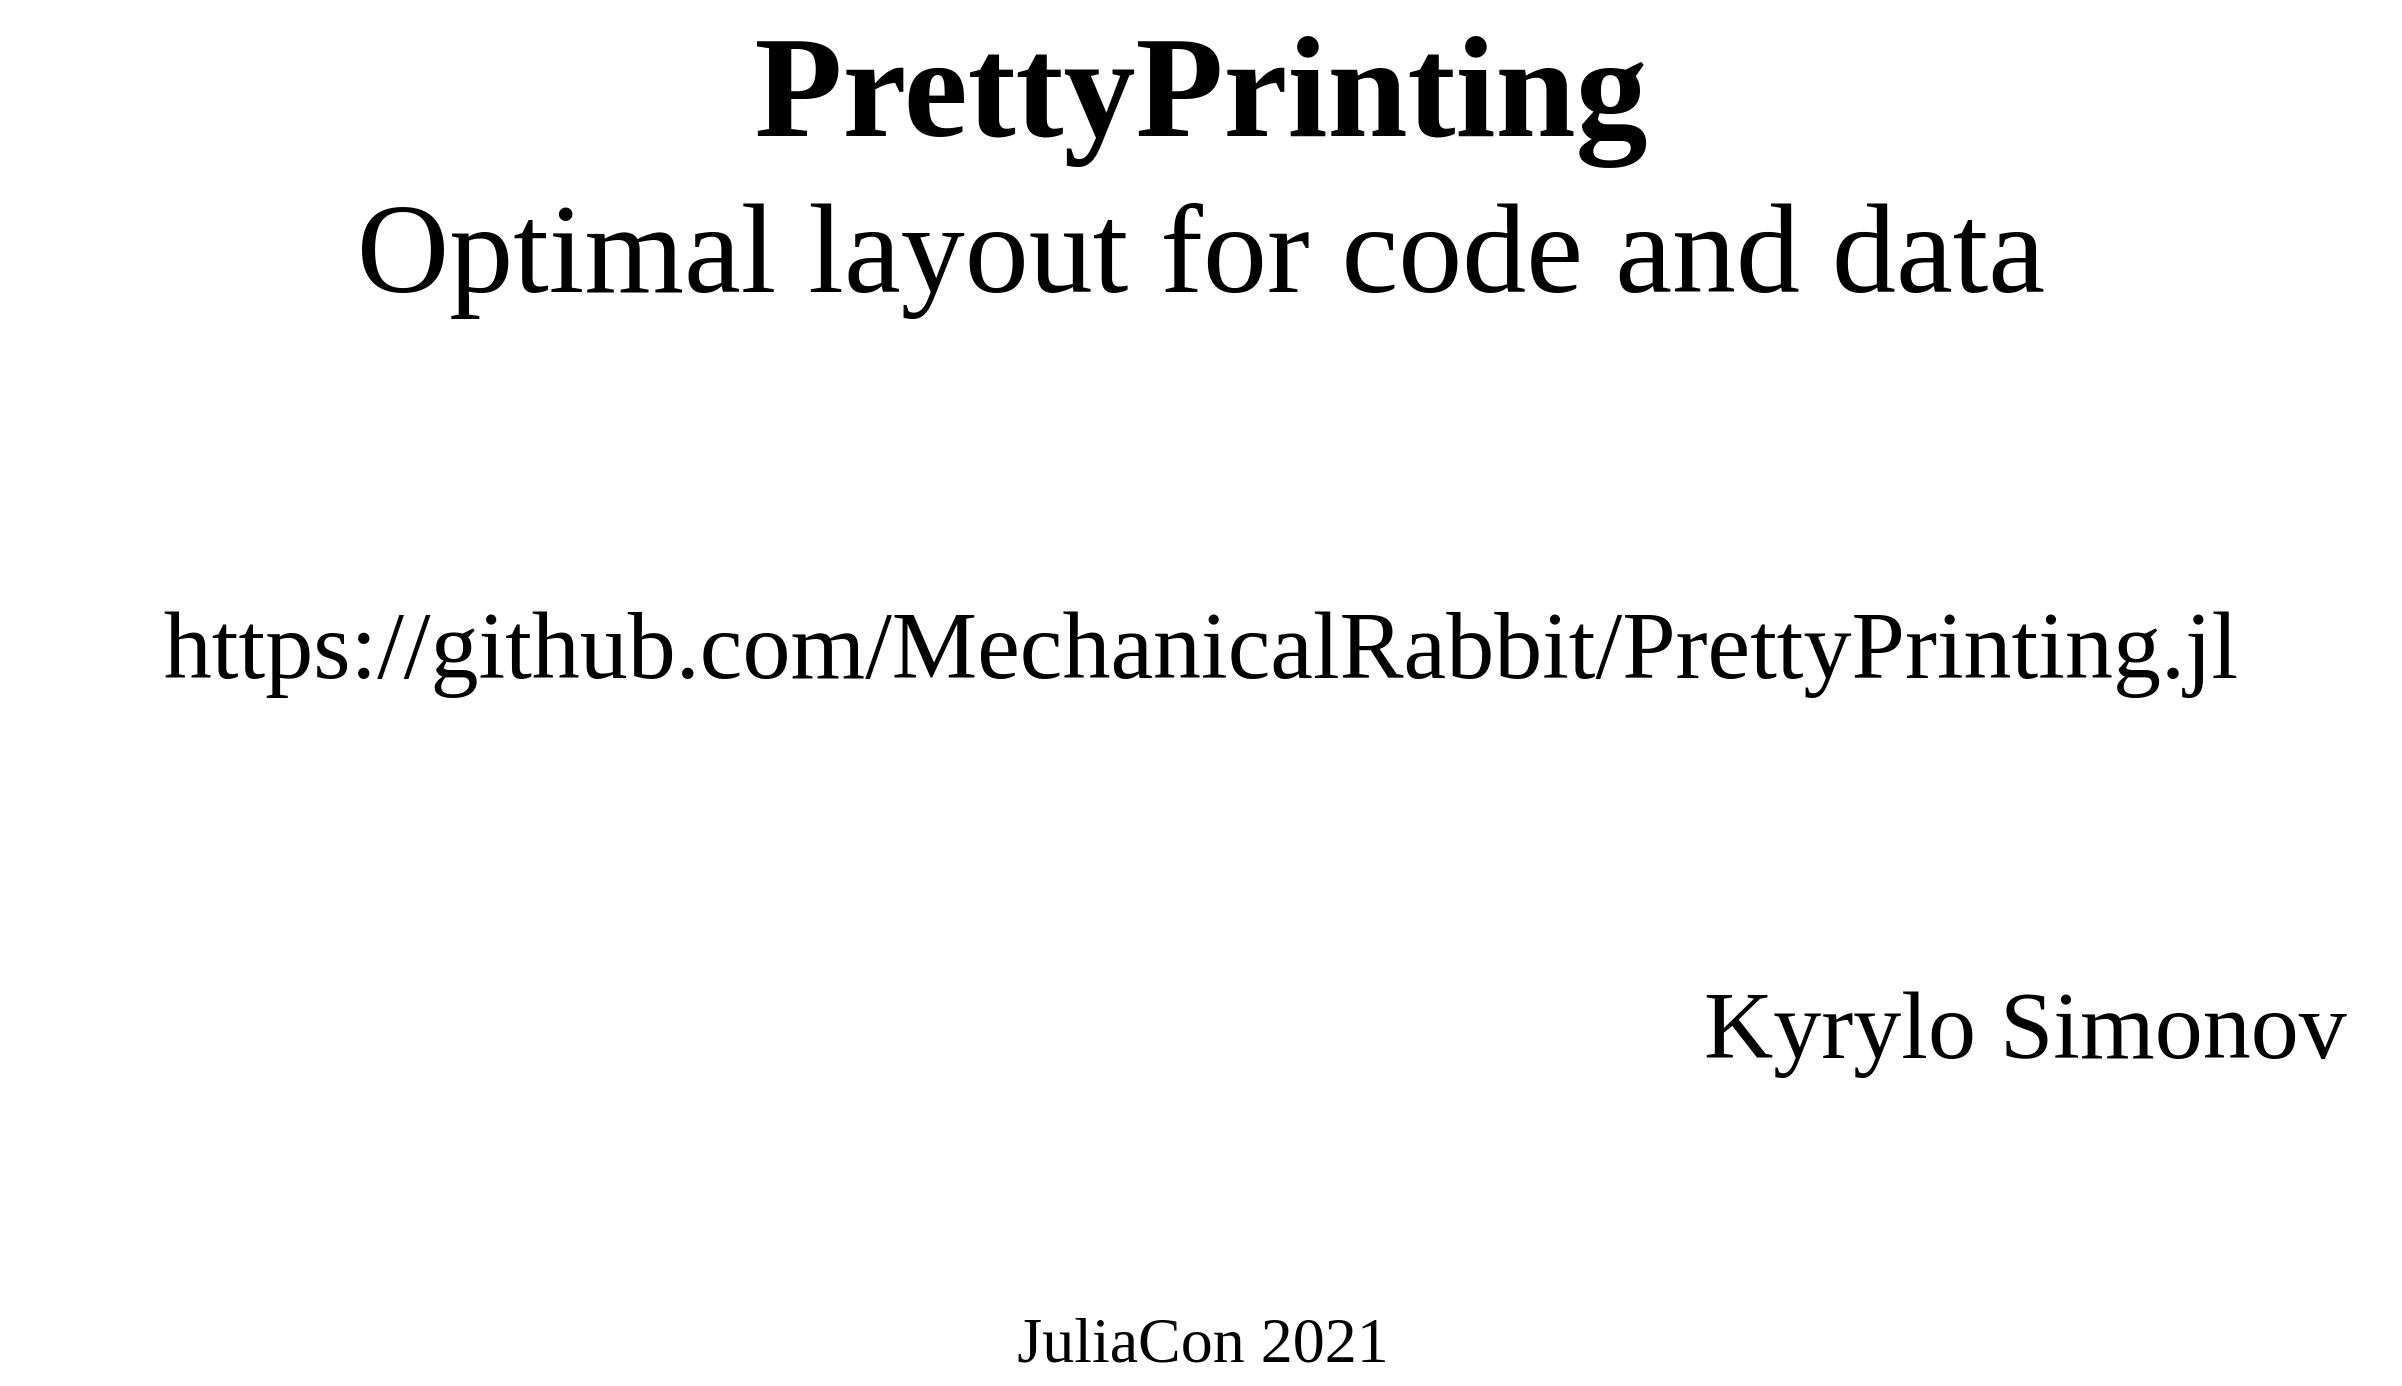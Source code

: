 <mxfile version="14.8.0" type="github" pages="11">
  <diagram id="Ienm0UCJxK3TFsqvx7uQ" name="Title">
    <mxGraphModel dx="2595" dy="1415" grid="1" gridSize="10" guides="1" tooltips="1" connect="1" arrows="1" fold="1" page="1" pageScale="1" pageWidth="1600" pageHeight="900" math="0" shadow="0">
      <root>
        <mxCell id="0" />
        <mxCell id="1" parent="0" />
        <mxCell id="HD4ux19Fs1f1JVnRfOC8-1" value="&lt;font style=&quot;font-size: 72px&quot;&gt;&lt;b&gt;PrettyPrinting&lt;/b&gt;&lt;/font&gt;&lt;br style=&quot;font-size: 64px&quot;&gt;Optimal layout for code and data" style="text;html=1;align=center;verticalAlign=middle;resizable=0;points=[];autosize=1;strokeColor=none;fontFamily=Ubuntu;fontSource=https%3A%2F%2Ffonts.googleapis.com%2Fcss%3Ffamily%3DUbuntu;fontSize=64;" parent="1" vertex="1">
          <mxGeometry x="315" y="150" width="970" height="160" as="geometry" />
        </mxCell>
        <mxCell id="HD4ux19Fs1f1JVnRfOC8-2" value="Kyrylo Simonov" style="text;html=1;align=left;verticalAlign=middle;resizable=0;points=[];autosize=1;strokeColor=none;fontSize=48;fontFamily=Ubuntu;fontSource=https%3A%2F%2Ffonts.googleapis.com%2Fcss%3Ffamily%3DUbuntu;" parent="1" vertex="1">
          <mxGeometry x="1050" y="630" width="350" height="60" as="geometry" />
        </mxCell>
        <mxCell id="HD4ux19Fs1f1JVnRfOC8-3" value="JuliaCon 2021" style="text;html=1;align=center;verticalAlign=middle;resizable=0;points=[];autosize=1;strokeColor=none;fontSize=32;fontFamily=Ubuntu;fontSource=https%3A%2F%2Ffonts.googleapis.com%2Fcss%3Ffamily%3DUbuntu;" parent="1" vertex="1">
          <mxGeometry x="688" y="795" width="225" height="45" as="geometry" />
        </mxCell>
        <mxCell id="HD4ux19Fs1f1JVnRfOC8-4" value="https://github.com/MechanicalRabbit/PrettyPrinting.jl" style="text;html=1;align=center;verticalAlign=middle;resizable=0;points=[];autosize=1;strokeColor=none;fontSize=48;fontFamily=Ubuntu;fontSource=https%3A%2F%2Ffonts.googleapis.com%2Fcss%3Ffamily%3DUbuntu;" parent="1" vertex="1">
          <mxGeometry x="200" y="440" width="1200" height="60" as="geometry" />
        </mxCell>
      </root>
    </mxGraphModel>
  </diagram>
  <diagram name="Copy of show()" id="9gBs6RnDaW2UHTT-ENhj">
    <mxGraphModel dx="1038" dy="566" grid="1" gridSize="15" guides="1" tooltips="1" connect="1" arrows="1" fold="1" page="1" pageScale="1" pageWidth="1600" pageHeight="900" math="0" shadow="0">
      <root>
        <mxCell id="M4m74MEgS2ii8qncQ2bR-0" />
        <mxCell id="M4m74MEgS2ii8qncQ2bR-1" parent="M4m74MEgS2ii8qncQ2bR-0" />
        <mxCell id="M4m74MEgS2ii8qncQ2bR-2" value="" style="group" vertex="1" connectable="0" parent="M4m74MEgS2ii8qncQ2bR-1">
          <mxGeometry y="854" width="1600" height="45" as="geometry" />
        </mxCell>
        <mxCell id="M4m74MEgS2ii8qncQ2bR-3" value="&lt;div style=&quot;font-size: 24px&quot;&gt;PrettyPrinting: optimal layout for code and data&lt;/div&gt;" style="rounded=0;whiteSpace=wrap;html=1;fontSize=24;align=center;fontFamily=Ubuntu;fontSource=https%3A%2F%2Ffonts.googleapis.com%2Fcss%3Ffamily%3DUbuntu;strokeColor=none;fillColor=#0072B2;fontColor=#FFFFFF;" vertex="1" parent="M4m74MEgS2ii8qncQ2bR-2">
          <mxGeometry width="840" height="45" as="geometry" />
        </mxCell>
        <mxCell id="M4m74MEgS2ii8qncQ2bR-4" value="JuliaCon 2021" style="rounded=0;whiteSpace=wrap;html=1;fontSize=24;align=center;fontFamily=Ubuntu;fontSource=https%3A%2F%2Ffonts.googleapis.com%2Fcss%3Ffamily%3DUbuntu;strokeColor=none;fontColor=#FFFFFF;fillColor=#44AA99;" vertex="1" parent="M4m74MEgS2ii8qncQ2bR-2">
          <mxGeometry x="1280" width="320" height="45" as="geometry" />
        </mxCell>
        <mxCell id="M4m74MEgS2ii8qncQ2bR-5" value="Kyrylo Simonov" style="rounded=0;whiteSpace=wrap;html=1;fontSize=24;align=center;fontFamily=Ubuntu;fontSource=https%3A%2F%2Ffonts.googleapis.com%2Fcss%3Ffamily%3DUbuntu;strokeColor=none;fontColor=#FFFFFF;fillColor=#117733;" vertex="1" parent="M4m74MEgS2ii8qncQ2bR-2">
          <mxGeometry x="840" width="440" height="45" as="geometry" />
        </mxCell>
        <mxCell id="M4m74MEgS2ii8qncQ2bR-6" value="&lt;font color=&quot;#117733&quot;&gt;&lt;b&gt;julia&amp;gt;&lt;/b&gt;&lt;/font&gt; print([&quot;Hello&quot;, &quot;World&quot;])&lt;br&gt;&lt;font color=&quot;#666666&quot;&gt;[&quot;Hello&quot;, &quot;World&quot;]&lt;/font&gt;&lt;br&gt;" style="rounded=1;whiteSpace=wrap;html=1;fillColor=#FFFFFF;align=left;fontSize=32;fontFamily=Ubuntu Mono;fontSource=https%3A%2F%2Ffonts.googleapis.com%2Fcss%3Ffamily%3DUbuntu%2BMono;spacingLeft=50;glass=1;shadow=1;sketch=0;opacity=95;" vertex="1" parent="M4m74MEgS2ii8qncQ2bR-1">
          <mxGeometry x="60" y="120" width="660" height="255" as="geometry" />
        </mxCell>
        <mxCell id="M4m74MEgS2ii8qncQ2bR-7" value="&lt;font color=&quot;#117733&quot;&gt;&lt;b&gt;julia&amp;gt;&lt;/b&gt;&lt;/font&gt; show([&quot;Hello&quot;, &quot;World&quot;])&lt;br&gt;&lt;font color=&quot;#666666&quot;&gt;[&quot;Hello&quot;, &quot;World&quot;]&lt;/font&gt;" style="rounded=1;whiteSpace=wrap;html=1;fillColor=#FFFFFF;align=left;fontSize=32;fontFamily=Ubuntu Mono;fontSource=https%3A%2F%2Ffonts.googleapis.com%2Fcss%3Ffamily%3DUbuntu%2BMono;spacingLeft=50;glass=1;shadow=1;sketch=0;opacity=95;" vertex="1" parent="M4m74MEgS2ii8qncQ2bR-1">
          <mxGeometry x="840" y="120" width="660" height="240" as="geometry" />
        </mxCell>
      </root>
    </mxGraphModel>
  </diagram>
  <diagram name="show()" id="8hiOz_UJsN7lJWJ_zKAg">
    <mxGraphModel dx="2595" dy="1415" grid="1" gridSize="15" guides="1" tooltips="1" connect="1" arrows="1" fold="1" page="1" pageScale="1" pageWidth="1600" pageHeight="900" math="0" shadow="0">
      <root>
        <mxCell id="veE5UbyVC_SdbXHwEwsE-0" />
        <mxCell id="veE5UbyVC_SdbXHwEwsE-1" parent="veE5UbyVC_SdbXHwEwsE-0" />
        <mxCell id="veE5UbyVC_SdbXHwEwsE-2" value="" style="group" vertex="1" connectable="0" parent="veE5UbyVC_SdbXHwEwsE-1">
          <mxGeometry y="854" width="1600" height="45" as="geometry" />
        </mxCell>
        <mxCell id="veE5UbyVC_SdbXHwEwsE-3" value="&lt;div style=&quot;font-size: 24px&quot;&gt;PrettyPrinting: optimal layout for code and data&lt;/div&gt;" style="rounded=0;whiteSpace=wrap;html=1;fontSize=24;align=center;fontFamily=Ubuntu;fontSource=https%3A%2F%2Ffonts.googleapis.com%2Fcss%3Ffamily%3DUbuntu;strokeColor=none;fillColor=#0072B2;fontColor=#FFFFFF;" vertex="1" parent="veE5UbyVC_SdbXHwEwsE-2">
          <mxGeometry width="840" height="45" as="geometry" />
        </mxCell>
        <mxCell id="veE5UbyVC_SdbXHwEwsE-4" value="JuliaCon 2021" style="rounded=0;whiteSpace=wrap;html=1;fontSize=24;align=center;fontFamily=Ubuntu;fontSource=https%3A%2F%2Ffonts.googleapis.com%2Fcss%3Ffamily%3DUbuntu;strokeColor=none;fontColor=#FFFFFF;fillColor=#44AA99;" vertex="1" parent="veE5UbyVC_SdbXHwEwsE-2">
          <mxGeometry x="1280" width="320" height="45" as="geometry" />
        </mxCell>
        <mxCell id="veE5UbyVC_SdbXHwEwsE-5" value="Kyrylo Simonov" style="rounded=0;whiteSpace=wrap;html=1;fontSize=24;align=center;fontFamily=Ubuntu;fontSource=https%3A%2F%2Ffonts.googleapis.com%2Fcss%3Ffamily%3DUbuntu;strokeColor=none;fontColor=#FFFFFF;fillColor=#117733;" vertex="1" parent="veE5UbyVC_SdbXHwEwsE-2">
          <mxGeometry x="840" width="440" height="45" as="geometry" />
        </mxCell>
        <mxCell id="veE5UbyVC_SdbXHwEwsE-6" value="&lt;font color=&quot;#117733&quot;&gt;&lt;b&gt;julia&amp;gt;&lt;/b&gt;&lt;/font&gt; print([&quot;Hello&quot;, &quot;World&quot;])&lt;br&gt;&lt;font color=&quot;#666666&quot;&gt;[&quot;Hello&quot;, &quot;World&quot;]&lt;/font&gt;&lt;br&gt;" style="rounded=1;whiteSpace=wrap;html=1;fillColor=#FFFFFF;align=left;fontSize=32;fontFamily=Ubuntu Mono;fontSource=https%3A%2F%2Ffonts.googleapis.com%2Fcss%3Ffamily%3DUbuntu%2BMono;spacingLeft=50;glass=1;shadow=1;sketch=0;opacity=95;" vertex="1" parent="veE5UbyVC_SdbXHwEwsE-1">
          <mxGeometry x="60" y="120" width="660" height="255" as="geometry" />
        </mxCell>
        <mxCell id="veE5UbyVC_SdbXHwEwsE-7" value="&lt;font color=&quot;#117733&quot;&gt;&lt;b&gt;julia&amp;gt;&lt;/b&gt;&lt;/font&gt; show([&quot;Hello&quot;, &quot;World&quot;])&lt;br&gt;&lt;font color=&quot;#666666&quot;&gt;[&quot;Hello&quot;, &quot;World&quot;]&lt;/font&gt;" style="rounded=1;whiteSpace=wrap;html=1;fillColor=#FFFFFF;align=left;fontSize=32;fontFamily=Ubuntu Mono;fontSource=https%3A%2F%2Ffonts.googleapis.com%2Fcss%3Ffamily%3DUbuntu%2BMono;spacingLeft=50;glass=1;shadow=1;sketch=0;opacity=95;" vertex="1" parent="veE5UbyVC_SdbXHwEwsE-1">
          <mxGeometry x="840" y="120" width="660" height="240" as="geometry" />
        </mxCell>
      </root>
    </mxGraphModel>
  </diagram>
  <diagram name="display()" id="YCPr-C5Weh2nPQ-r2DwK">
    <mxGraphModel dx="2076" dy="1132" grid="1" gridSize="15" guides="1" tooltips="1" connect="1" arrows="1" fold="1" page="1" pageScale="1" pageWidth="1600" pageHeight="900" math="0" shadow="0">
      <root>
        <mxCell id="H0TuR_DG6wvNOB3NVH7t-0" />
        <mxCell id="H0TuR_DG6wvNOB3NVH7t-1" parent="H0TuR_DG6wvNOB3NVH7t-0" />
        <mxCell id="H0TuR_DG6wvNOB3NVH7t-2" value="" style="group" vertex="1" connectable="0" parent="H0TuR_DG6wvNOB3NVH7t-1">
          <mxGeometry y="854" width="1600" height="45" as="geometry" />
        </mxCell>
        <mxCell id="H0TuR_DG6wvNOB3NVH7t-3" value="&lt;div style=&quot;font-size: 24px&quot;&gt;PrettyPrinting: optimal layout for code and data&lt;/div&gt;" style="rounded=0;whiteSpace=wrap;html=1;fontSize=24;align=center;fontFamily=Ubuntu;fontSource=https%3A%2F%2Ffonts.googleapis.com%2Fcss%3Ffamily%3DUbuntu;strokeColor=none;fillColor=#0072B2;fontColor=#FFFFFF;" vertex="1" parent="H0TuR_DG6wvNOB3NVH7t-2">
          <mxGeometry width="840" height="45" as="geometry" />
        </mxCell>
        <mxCell id="H0TuR_DG6wvNOB3NVH7t-4" value="JuliaCon 2021" style="rounded=0;whiteSpace=wrap;html=1;fontSize=24;align=center;fontFamily=Ubuntu;fontSource=https%3A%2F%2Ffonts.googleapis.com%2Fcss%3Ffamily%3DUbuntu;strokeColor=none;fontColor=#FFFFFF;fillColor=#44AA99;" vertex="1" parent="H0TuR_DG6wvNOB3NVH7t-2">
          <mxGeometry x="1280" width="320" height="45" as="geometry" />
        </mxCell>
        <mxCell id="H0TuR_DG6wvNOB3NVH7t-5" value="Kyrylo Simonov" style="rounded=0;whiteSpace=wrap;html=1;fontSize=24;align=center;fontFamily=Ubuntu;fontSource=https%3A%2F%2Ffonts.googleapis.com%2Fcss%3Ffamily%3DUbuntu;strokeColor=none;fontColor=#FFFFFF;fillColor=#117733;" vertex="1" parent="H0TuR_DG6wvNOB3NVH7t-2">
          <mxGeometry x="840" width="440" height="45" as="geometry" />
        </mxCell>
        <mxCell id="H0TuR_DG6wvNOB3NVH7t-6" value="&lt;font color=&quot;#117733&quot;&gt;&lt;b&gt;julia&amp;gt;&lt;/b&gt;&lt;/font&gt; print([&quot;Hello&quot;, &quot;World&quot;])&lt;br&gt;&lt;font color=&quot;#666666&quot;&gt;[&quot;Hello&quot;, &quot;World&quot;]&lt;/font&gt;&lt;br&gt;" style="rounded=1;whiteSpace=wrap;html=1;fillColor=#FFFFFF;align=left;fontSize=32;fontFamily=Ubuntu Mono;fontSource=https%3A%2F%2Ffonts.googleapis.com%2Fcss%3Ffamily%3DUbuntu%2BMono;spacingLeft=50;glass=1;shadow=1;sketch=0;opacity=95;" vertex="1" parent="H0TuR_DG6wvNOB3NVH7t-1">
          <mxGeometry x="60" y="120" width="660" height="255" as="geometry" />
        </mxCell>
        <mxCell id="H0TuR_DG6wvNOB3NVH7t-7" value="&lt;font color=&quot;#117733&quot;&gt;&lt;b&gt;julia&amp;gt;&lt;/b&gt;&lt;/font&gt; show([&quot;Hello&quot;, &quot;World&quot;])&lt;br&gt;&lt;font color=&quot;#666666&quot;&gt;[&quot;Hello&quot;, &quot;World&quot;]&lt;/font&gt;" style="rounded=1;whiteSpace=wrap;html=1;fillColor=#FFFFFF;align=left;fontSize=32;fontFamily=Ubuntu Mono;fontSource=https%3A%2F%2Ffonts.googleapis.com%2Fcss%3Ffamily%3DUbuntu%2BMono;spacingLeft=50;glass=1;shadow=1;sketch=0;opacity=95;" vertex="1" parent="H0TuR_DG6wvNOB3NVH7t-1">
          <mxGeometry x="840" y="120" width="660" height="240" as="geometry" />
        </mxCell>
        <mxCell id="H0TuR_DG6wvNOB3NVH7t-8" value="&lt;font color=&quot;#117733&quot;&gt;&lt;b&gt;julia&amp;gt;&lt;/b&gt;&lt;/font&gt; display([&quot;Hello&quot;, &quot;World&quot;])&lt;br&gt;&lt;font color=&quot;#666666&quot;&gt;2-element Vector{String}:&lt;br&gt;&amp;nbsp;&quot;Hello&quot;&lt;br&gt;&amp;nbsp;&quot;World&quot;&lt;/font&gt;" style="rounded=1;whiteSpace=wrap;html=1;fillColor=#FFFFFF;align=left;fontSize=32;fontFamily=Ubuntu Mono;fontSource=https%3A%2F%2Ffonts.googleapis.com%2Fcss%3Ffamily%3DUbuntu%2BMono;spacingLeft=50;glass=1;shadow=1;sketch=0;opacity=95;" vertex="1" parent="H0TuR_DG6wvNOB3NVH7t-1">
          <mxGeometry x="60" y="480" width="660" height="240" as="geometry" />
        </mxCell>
      </root>
    </mxGraphModel>
  </diagram>
  <diagram name="dump()" id="jFLNUlG3hRCLTCqDjicj">
    <mxGraphModel dx="2595" dy="1415" grid="1" gridSize="15" guides="1" tooltips="1" connect="1" arrows="1" fold="1" page="1" pageScale="1" pageWidth="1600" pageHeight="900" math="0" shadow="0">
      <root>
        <mxCell id="_S4fJ7djbg-g7AGrXweh-0" />
        <mxCell id="_S4fJ7djbg-g7AGrXweh-1" parent="_S4fJ7djbg-g7AGrXweh-0" />
        <mxCell id="_S4fJ7djbg-g7AGrXweh-2" value="" style="group" vertex="1" connectable="0" parent="_S4fJ7djbg-g7AGrXweh-1">
          <mxGeometry y="854" width="1600" height="45" as="geometry" />
        </mxCell>
        <mxCell id="_S4fJ7djbg-g7AGrXweh-3" value="&lt;div style=&quot;font-size: 24px&quot;&gt;PrettyPrinting: optimal layout for code and data&lt;/div&gt;" style="rounded=0;whiteSpace=wrap;html=1;fontSize=24;align=center;fontFamily=Ubuntu;fontSource=https%3A%2F%2Ffonts.googleapis.com%2Fcss%3Ffamily%3DUbuntu;strokeColor=none;fillColor=#0072B2;fontColor=#FFFFFF;" vertex="1" parent="_S4fJ7djbg-g7AGrXweh-2">
          <mxGeometry width="840" height="45" as="geometry" />
        </mxCell>
        <mxCell id="_S4fJ7djbg-g7AGrXweh-4" value="JuliaCon 2021" style="rounded=0;whiteSpace=wrap;html=1;fontSize=24;align=center;fontFamily=Ubuntu;fontSource=https%3A%2F%2Ffonts.googleapis.com%2Fcss%3Ffamily%3DUbuntu;strokeColor=none;fontColor=#FFFFFF;fillColor=#44AA99;" vertex="1" parent="_S4fJ7djbg-g7AGrXweh-2">
          <mxGeometry x="1280" width="320" height="45" as="geometry" />
        </mxCell>
        <mxCell id="_S4fJ7djbg-g7AGrXweh-5" value="Kyrylo Simonov" style="rounded=0;whiteSpace=wrap;html=1;fontSize=24;align=center;fontFamily=Ubuntu;fontSource=https%3A%2F%2Ffonts.googleapis.com%2Fcss%3Ffamily%3DUbuntu;strokeColor=none;fontColor=#FFFFFF;fillColor=#117733;" vertex="1" parent="_S4fJ7djbg-g7AGrXweh-2">
          <mxGeometry x="840" width="440" height="45" as="geometry" />
        </mxCell>
        <mxCell id="_S4fJ7djbg-g7AGrXweh-6" value="&lt;font color=&quot;#117733&quot;&gt;&lt;b&gt;julia&amp;gt;&lt;/b&gt;&lt;/font&gt; print([&quot;Hello&quot;, &quot;World&quot;])&lt;br&gt;&lt;font color=&quot;#666666&quot;&gt;[&quot;Hello&quot;, &quot;World&quot;]&lt;/font&gt;&lt;br&gt;" style="rounded=1;whiteSpace=wrap;html=1;fillColor=#FFFFFF;align=left;fontSize=32;fontFamily=Ubuntu Mono;fontSource=https%3A%2F%2Ffonts.googleapis.com%2Fcss%3Ffamily%3DUbuntu%2BMono;spacingLeft=50;glass=1;shadow=1;sketch=0;opacity=95;" vertex="1" parent="_S4fJ7djbg-g7AGrXweh-1">
          <mxGeometry x="60" y="120" width="660" height="255" as="geometry" />
        </mxCell>
        <mxCell id="_S4fJ7djbg-g7AGrXweh-7" value="&lt;font color=&quot;#117733&quot;&gt;&lt;b&gt;julia&amp;gt;&lt;/b&gt;&lt;/font&gt; show([&quot;Hello&quot;, &quot;World&quot;])&lt;br&gt;&lt;font color=&quot;#666666&quot;&gt;[&quot;Hello&quot;, &quot;World&quot;]&lt;/font&gt;" style="rounded=1;whiteSpace=wrap;html=1;fillColor=#FFFFFF;align=left;fontSize=32;fontFamily=Ubuntu Mono;fontSource=https%3A%2F%2Ffonts.googleapis.com%2Fcss%3Ffamily%3DUbuntu%2BMono;spacingLeft=50;glass=1;shadow=1;sketch=0;opacity=95;" vertex="1" parent="_S4fJ7djbg-g7AGrXweh-1">
          <mxGeometry x="840" y="120" width="660" height="240" as="geometry" />
        </mxCell>
        <mxCell id="_S4fJ7djbg-g7AGrXweh-8" value="&lt;font color=&quot;#117733&quot;&gt;&lt;b&gt;julia&amp;gt;&lt;/b&gt;&lt;/font&gt; display([&quot;Hello&quot;, &quot;World&quot;])&lt;br&gt;&lt;font color=&quot;#666666&quot;&gt;2-element Vector{String}:&lt;br&gt;&amp;nbsp;&quot;Hello&quot;&lt;br&gt;&amp;nbsp;&quot;World&quot;&lt;/font&gt;" style="rounded=1;whiteSpace=wrap;html=1;fillColor=#FFFFFF;align=left;fontSize=32;fontFamily=Ubuntu Mono;fontSource=https%3A%2F%2Ffonts.googleapis.com%2Fcss%3Ffamily%3DUbuntu%2BMono;spacingLeft=50;glass=1;shadow=1;sketch=0;opacity=95;" vertex="1" parent="_S4fJ7djbg-g7AGrXweh-1">
          <mxGeometry x="60" y="480" width="660" height="240" as="geometry" />
        </mxCell>
        <mxCell id="_S4fJ7djbg-g7AGrXweh-9" value="&lt;font color=&quot;#117733&quot;&gt;&lt;b&gt;julia&amp;gt;&lt;/b&gt;&lt;/font&gt; dump([&quot;Hello&quot;, &quot;World&quot;])&lt;br&gt;&lt;font color=&quot;#666666&quot;&gt;Array{String}((2,))&lt;br&gt;&amp;nbsp; 1: String &quot;Hello&quot;&lt;br&gt;&amp;nbsp; 2: String &quot;World&quot;&lt;/font&gt;" style="rounded=1;whiteSpace=wrap;html=1;fillColor=#FFFFFF;align=left;fontSize=32;fontFamily=Ubuntu Mono;fontSource=https%3A%2F%2Ffonts.googleapis.com%2Fcss%3Ffamily%3DUbuntu%2BMono;spacingLeft=50;glass=1;shadow=1;sketch=0;opacity=95;" vertex="1" parent="_S4fJ7djbg-g7AGrXweh-1">
          <mxGeometry x="840" y="483" width="660" height="240" as="geometry" />
        </mxCell>
      </root>
    </mxGraphModel>
  </diagram>
  <diagram name="pprint()" id="nc2ij47geb_rqcyrozjW">
    <mxGraphModel dx="2595" dy="1415" grid="1" gridSize="15" guides="1" tooltips="1" connect="1" arrows="1" fold="1" page="1" pageScale="1" pageWidth="1600" pageHeight="900" math="0" shadow="0">
      <root>
        <mxCell id="1CABKrxgX279uKr_hfLu-0" />
        <mxCell id="1CABKrxgX279uKr_hfLu-1" parent="1CABKrxgX279uKr_hfLu-0" />
        <mxCell id="1CABKrxgX279uKr_hfLu-2" value="" style="group" vertex="1" connectable="0" parent="1CABKrxgX279uKr_hfLu-1">
          <mxGeometry y="854" width="1600" height="45" as="geometry" />
        </mxCell>
        <mxCell id="1CABKrxgX279uKr_hfLu-3" value="&lt;div style=&quot;font-size: 24px&quot;&gt;PrettyPrinting: optimal layout for code and data&lt;/div&gt;" style="rounded=0;whiteSpace=wrap;html=1;fontSize=24;align=center;fontFamily=Ubuntu;fontSource=https%3A%2F%2Ffonts.googleapis.com%2Fcss%3Ffamily%3DUbuntu;strokeColor=none;fillColor=#0072B2;fontColor=#FFFFFF;" vertex="1" parent="1CABKrxgX279uKr_hfLu-2">
          <mxGeometry width="840" height="45" as="geometry" />
        </mxCell>
        <mxCell id="1CABKrxgX279uKr_hfLu-4" value="JuliaCon 2021" style="rounded=0;whiteSpace=wrap;html=1;fontSize=24;align=center;fontFamily=Ubuntu;fontSource=https%3A%2F%2Ffonts.googleapis.com%2Fcss%3Ffamily%3DUbuntu;strokeColor=none;fontColor=#FFFFFF;fillColor=#44AA99;" vertex="1" parent="1CABKrxgX279uKr_hfLu-2">
          <mxGeometry x="1280" width="320" height="45" as="geometry" />
        </mxCell>
        <mxCell id="1CABKrxgX279uKr_hfLu-5" value="Kyrylo Simonov" style="rounded=0;whiteSpace=wrap;html=1;fontSize=24;align=center;fontFamily=Ubuntu;fontSource=https%3A%2F%2Ffonts.googleapis.com%2Fcss%3Ffamily%3DUbuntu;strokeColor=none;fontColor=#FFFFFF;fillColor=#117733;" vertex="1" parent="1CABKrxgX279uKr_hfLu-2">
          <mxGeometry x="840" width="440" height="45" as="geometry" />
        </mxCell>
        <mxCell id="1CABKrxgX279uKr_hfLu-9" value="&lt;font color=&quot;#117733&quot;&gt;&lt;b&gt;julia&amp;gt;&lt;/b&gt;&lt;/font&gt; print([&quot;Hello&quot;, &quot;World&quot;])&lt;br&gt;&lt;font color=&quot;#666666&quot;&gt;[&quot;Hello&quot;, &quot;World&quot;]&lt;/font&gt;&lt;br&gt;" style="rounded=1;whiteSpace=wrap;html=1;fillColor=#FFFFFF;align=left;fontSize=32;fontFamily=Ubuntu Mono;fontSource=https%3A%2F%2Ffonts.googleapis.com%2Fcss%3Ffamily%3DUbuntu%2BMono;spacingLeft=50;glass=1;shadow=1;sketch=0;opacity=95;" vertex="1" parent="1CABKrxgX279uKr_hfLu-1">
          <mxGeometry x="60" y="120" width="660" height="255" as="geometry" />
        </mxCell>
        <mxCell id="1CABKrxgX279uKr_hfLu-10" value="&lt;font color=&quot;#117733&quot;&gt;&lt;b&gt;julia&amp;gt;&lt;/b&gt;&lt;/font&gt; show([&quot;Hello&quot;, &quot;World&quot;])&lt;br&gt;&lt;font color=&quot;#666666&quot;&gt;[&quot;Hello&quot;, &quot;World&quot;]&lt;/font&gt;" style="rounded=1;whiteSpace=wrap;html=1;fillColor=#FFFFFF;align=left;fontSize=32;fontFamily=Ubuntu Mono;fontSource=https%3A%2F%2Ffonts.googleapis.com%2Fcss%3Ffamily%3DUbuntu%2BMono;spacingLeft=50;glass=1;shadow=1;sketch=0;opacity=95;" vertex="1" parent="1CABKrxgX279uKr_hfLu-1">
          <mxGeometry x="840" y="120" width="660" height="240" as="geometry" />
        </mxCell>
        <mxCell id="1CABKrxgX279uKr_hfLu-11" value="&lt;font color=&quot;#117733&quot;&gt;&lt;b&gt;julia&amp;gt;&lt;/b&gt;&lt;/font&gt; display([&quot;Hello&quot;, &quot;World&quot;])&lt;br&gt;&lt;font color=&quot;#666666&quot;&gt;2-element Vector{String}:&lt;br&gt;&amp;nbsp;&quot;Hello&quot;&lt;br&gt;&amp;nbsp;&quot;World&quot;&lt;/font&gt;" style="rounded=1;whiteSpace=wrap;html=1;fillColor=#FFFFFF;align=left;fontSize=32;fontFamily=Ubuntu Mono;fontSource=https%3A%2F%2Ffonts.googleapis.com%2Fcss%3Ffamily%3DUbuntu%2BMono;spacingLeft=50;glass=1;shadow=1;sketch=0;opacity=95;" vertex="1" parent="1CABKrxgX279uKr_hfLu-1">
          <mxGeometry x="60" y="480" width="660" height="240" as="geometry" />
        </mxCell>
        <mxCell id="1CABKrxgX279uKr_hfLu-12" value="&lt;font color=&quot;#117733&quot;&gt;&lt;b&gt;julia&amp;gt;&lt;/b&gt;&lt;/font&gt; dump([&quot;Hello&quot;, &quot;World&quot;])&lt;br&gt;&lt;font color=&quot;#666666&quot;&gt;Array{String}((2,))&lt;br&gt;&amp;nbsp; 1: String &quot;Hello&quot;&lt;br&gt;&amp;nbsp; 2: String &quot;World&quot;&lt;/font&gt;" style="rounded=1;whiteSpace=wrap;html=1;fillColor=#FFFFFF;align=left;fontSize=32;fontFamily=Ubuntu Mono;fontSource=https%3A%2F%2Ffonts.googleapis.com%2Fcss%3Ffamily%3DUbuntu%2BMono;spacingLeft=50;glass=1;shadow=1;sketch=0;opacity=95;" vertex="1" parent="1CABKrxgX279uKr_hfLu-1">
          <mxGeometry x="840" y="483" width="660" height="240" as="geometry" />
        </mxCell>
        <mxCell id="1CABKrxgX279uKr_hfLu-13" value="&lt;font color=&quot;#117733&quot;&gt;&lt;b&gt;julia&amp;gt;&lt;/b&gt;&lt;/font&gt; using PrettyPrinting&lt;br&gt;&lt;font color=&quot;#117733&quot;&gt;&lt;b&gt;&lt;br&gt;julia&amp;gt;&lt;/b&gt;&lt;/font&gt; pprint([&quot;Hello&quot;, &quot;World&quot;])&lt;br&gt;&lt;font color=&quot;#666666&quot;&gt;[&quot;Hello&quot;, &quot;World&quot;]&lt;/font&gt;" style="rounded=1;whiteSpace=wrap;html=1;fillColor=#FFFFFF;align=left;fontSize=32;fontFamily=Ubuntu Mono;fontSource=https%3A%2F%2Ffonts.googleapis.com%2Fcss%3Ffamily%3DUbuntu%2BMono;spacingLeft=50;glass=1;shadow=1;sketch=0;strokeWidth=3;opacity=95;" vertex="1" parent="1CABKrxgX279uKr_hfLu-1">
          <mxGeometry x="360" y="240" width="780" height="360" as="geometry" />
        </mxCell>
      </root>
    </mxGraphModel>
  </diagram>
  <diagram name="PrettyPrinting" id="09qStILM5RkPDHGtDHcW">
    <mxGraphModel dx="1038" dy="566" grid="1" gridSize="10" guides="1" tooltips="1" connect="1" arrows="1" fold="1" page="1" pageScale="1" pageWidth="1600" pageHeight="900" math="0" shadow="0">
      <root>
        <mxCell id="7FtjhK1HLdBePJLeg7ht-0" />
        <mxCell id="7FtjhK1HLdBePJLeg7ht-1" parent="7FtjhK1HLdBePJLeg7ht-0" />
        <mxCell id="7FtjhK1HLdBePJLeg7ht-2" value="" style="group" parent="7FtjhK1HLdBePJLeg7ht-1" vertex="1" connectable="0">
          <mxGeometry y="854" width="1600" height="45" as="geometry" />
        </mxCell>
        <mxCell id="7FtjhK1HLdBePJLeg7ht-3" value="&lt;div style=&quot;font-size: 24px&quot;&gt;PrettyPrinting: optimal layout for code and data&lt;/div&gt;" style="rounded=0;whiteSpace=wrap;html=1;fontSize=24;align=center;fontFamily=Ubuntu;fontSource=https%3A%2F%2Ffonts.googleapis.com%2Fcss%3Ffamily%3DUbuntu;strokeColor=none;fillColor=#0072B2;fontColor=#FFFFFF;" parent="7FtjhK1HLdBePJLeg7ht-2" vertex="1">
          <mxGeometry width="840" height="45" as="geometry" />
        </mxCell>
        <mxCell id="7FtjhK1HLdBePJLeg7ht-4" value="JuliaCon 2021" style="rounded=0;whiteSpace=wrap;html=1;fontSize=24;align=center;fontFamily=Ubuntu;fontSource=https%3A%2F%2Ffonts.googleapis.com%2Fcss%3Ffamily%3DUbuntu;strokeColor=none;fontColor=#FFFFFF;fillColor=#44AA99;" parent="7FtjhK1HLdBePJLeg7ht-2" vertex="1">
          <mxGeometry x="1280" width="320" height="45" as="geometry" />
        </mxCell>
        <mxCell id="7FtjhK1HLdBePJLeg7ht-5" value="Kyrylo Simonov" style="rounded=0;whiteSpace=wrap;html=1;fontSize=24;align=center;fontFamily=Ubuntu;fontSource=https%3A%2F%2Ffonts.googleapis.com%2Fcss%3Ffamily%3DUbuntu;strokeColor=none;fontColor=#FFFFFF;fillColor=#117733;" parent="7FtjhK1HLdBePJLeg7ht-2" vertex="1">
          <mxGeometry x="840" width="440" height="45" as="geometry" />
        </mxCell>
      </root>
    </mxGraphModel>
  </diagram>
  <diagram name="Supported Types" id="OnCr8t_XtOPhvCpjgJTs">
    <mxGraphModel dx="1038" dy="566" grid="1" gridSize="10" guides="1" tooltips="1" connect="1" arrows="1" fold="1" page="1" pageScale="1" pageWidth="1600" pageHeight="900" math="0" shadow="0">
      <root>
        <mxCell id="Q49ntDOsSioa2h683uh_-0" />
        <mxCell id="Q49ntDOsSioa2h683uh_-1" parent="Q49ntDOsSioa2h683uh_-0" />
        <mxCell id="Q49ntDOsSioa2h683uh_-2" value="" style="group" vertex="1" connectable="0" parent="Q49ntDOsSioa2h683uh_-1">
          <mxGeometry y="854" width="1600" height="45" as="geometry" />
        </mxCell>
        <mxCell id="Q49ntDOsSioa2h683uh_-3" value="&lt;div style=&quot;font-size: 24px&quot;&gt;PrettyPrinting: optimal layout for code and data&lt;/div&gt;" style="rounded=0;whiteSpace=wrap;html=1;fontSize=24;align=center;fontFamily=Ubuntu;fontSource=https%3A%2F%2Ffonts.googleapis.com%2Fcss%3Ffamily%3DUbuntu;strokeColor=none;fillColor=#0072B2;fontColor=#FFFFFF;" vertex="1" parent="Q49ntDOsSioa2h683uh_-2">
          <mxGeometry width="840" height="45" as="geometry" />
        </mxCell>
        <mxCell id="Q49ntDOsSioa2h683uh_-4" value="JuliaCon 2021" style="rounded=0;whiteSpace=wrap;html=1;fontSize=24;align=center;fontFamily=Ubuntu;fontSource=https%3A%2F%2Ffonts.googleapis.com%2Fcss%3Ffamily%3DUbuntu;strokeColor=none;fontColor=#FFFFFF;fillColor=#44AA99;" vertex="1" parent="Q49ntDOsSioa2h683uh_-2">
          <mxGeometry x="1280" width="320" height="45" as="geometry" />
        </mxCell>
        <mxCell id="Q49ntDOsSioa2h683uh_-5" value="Kyrylo Simonov" style="rounded=0;whiteSpace=wrap;html=1;fontSize=24;align=center;fontFamily=Ubuntu;fontSource=https%3A%2F%2Ffonts.googleapis.com%2Fcss%3Ffamily%3DUbuntu;strokeColor=none;fontColor=#FFFFFF;fillColor=#117733;" vertex="1" parent="Q49ntDOsSioa2h683uh_-2">
          <mxGeometry x="840" width="440" height="45" as="geometry" />
        </mxCell>
      </root>
    </mxGraphModel>
  </diagram>
  <diagram name="Expr" id="Ly-47vcJq6Nc8-Is8kzl">
    <mxGraphModel dx="1038" dy="566" grid="1" gridSize="10" guides="1" tooltips="1" connect="1" arrows="1" fold="1" page="1" pageScale="1" pageWidth="1600" pageHeight="900" math="0" shadow="0">
      <root>
        <mxCell id="-0EGbzWvM1v3lJmQPd7S-0" />
        <mxCell id="-0EGbzWvM1v3lJmQPd7S-1" parent="-0EGbzWvM1v3lJmQPd7S-0" />
        <mxCell id="-0EGbzWvM1v3lJmQPd7S-2" value="" style="group" vertex="1" connectable="0" parent="-0EGbzWvM1v3lJmQPd7S-1">
          <mxGeometry y="854" width="1600" height="45" as="geometry" />
        </mxCell>
        <mxCell id="-0EGbzWvM1v3lJmQPd7S-3" value="&lt;div style=&quot;font-size: 24px&quot;&gt;PrettyPrinting: optimal layout for code and data&lt;/div&gt;" style="rounded=0;whiteSpace=wrap;html=1;fontSize=24;align=center;fontFamily=Ubuntu;fontSource=https%3A%2F%2Ffonts.googleapis.com%2Fcss%3Ffamily%3DUbuntu;strokeColor=none;fillColor=#0072B2;fontColor=#FFFFFF;" vertex="1" parent="-0EGbzWvM1v3lJmQPd7S-2">
          <mxGeometry width="840" height="45" as="geometry" />
        </mxCell>
        <mxCell id="-0EGbzWvM1v3lJmQPd7S-4" value="JuliaCon 2021" style="rounded=0;whiteSpace=wrap;html=1;fontSize=24;align=center;fontFamily=Ubuntu;fontSource=https%3A%2F%2Ffonts.googleapis.com%2Fcss%3Ffamily%3DUbuntu;strokeColor=none;fontColor=#FFFFFF;fillColor=#44AA99;" vertex="1" parent="-0EGbzWvM1v3lJmQPd7S-2">
          <mxGeometry x="1280" width="320" height="45" as="geometry" />
        </mxCell>
        <mxCell id="-0EGbzWvM1v3lJmQPd7S-5" value="Kyrylo Simonov" style="rounded=0;whiteSpace=wrap;html=1;fontSize=24;align=center;fontFamily=Ubuntu;fontSource=https%3A%2F%2Ffonts.googleapis.com%2Fcss%3Ffamily%3DUbuntu;strokeColor=none;fontColor=#FFFFFF;fillColor=#117733;" vertex="1" parent="-0EGbzWvM1v3lJmQPd7S-2">
          <mxGeometry x="840" width="440" height="45" as="geometry" />
        </mxCell>
      </root>
    </mxGraphModel>
  </diagram>
  <diagram name="Customizing" id="iOV17wxC42HyRmm_qgr5">
    <mxGraphModel dx="1038" dy="566" grid="1" gridSize="10" guides="1" tooltips="1" connect="1" arrows="1" fold="1" page="1" pageScale="1" pageWidth="1600" pageHeight="900" math="0" shadow="0">
      <root>
        <mxCell id="ZG18aLoXO0CojASdO0zy-0" />
        <mxCell id="ZG18aLoXO0CojASdO0zy-1" parent="ZG18aLoXO0CojASdO0zy-0" />
        <mxCell id="ZG18aLoXO0CojASdO0zy-2" value="" style="group" vertex="1" connectable="0" parent="ZG18aLoXO0CojASdO0zy-1">
          <mxGeometry y="854" width="1600" height="45" as="geometry" />
        </mxCell>
        <mxCell id="ZG18aLoXO0CojASdO0zy-3" value="&lt;div style=&quot;font-size: 24px&quot;&gt;PrettyPrinting: optimal layout for code and data&lt;/div&gt;" style="rounded=0;whiteSpace=wrap;html=1;fontSize=24;align=center;fontFamily=Ubuntu;fontSource=https%3A%2F%2Ffonts.googleapis.com%2Fcss%3Ffamily%3DUbuntu;strokeColor=none;fillColor=#0072B2;fontColor=#FFFFFF;" vertex="1" parent="ZG18aLoXO0CojASdO0zy-2">
          <mxGeometry width="840" height="45" as="geometry" />
        </mxCell>
        <mxCell id="ZG18aLoXO0CojASdO0zy-4" value="JuliaCon 2021" style="rounded=0;whiteSpace=wrap;html=1;fontSize=24;align=center;fontFamily=Ubuntu;fontSource=https%3A%2F%2Ffonts.googleapis.com%2Fcss%3Ffamily%3DUbuntu;strokeColor=none;fontColor=#FFFFFF;fillColor=#44AA99;" vertex="1" parent="ZG18aLoXO0CojASdO0zy-2">
          <mxGeometry x="1280" width="320" height="45" as="geometry" />
        </mxCell>
        <mxCell id="ZG18aLoXO0CojASdO0zy-5" value="Kyrylo Simonov" style="rounded=0;whiteSpace=wrap;html=1;fontSize=24;align=center;fontFamily=Ubuntu;fontSource=https%3A%2F%2Ffonts.googleapis.com%2Fcss%3Ffamily%3DUbuntu;strokeColor=none;fontColor=#FFFFFF;fillColor=#117733;" vertex="1" parent="ZG18aLoXO0CojASdO0zy-2">
          <mxGeometry x="840" width="440" height="45" as="geometry" />
        </mxCell>
      </root>
    </mxGraphModel>
  </diagram>
  <diagram name="Use Case: FunSQL" id="GCBrOGaw3v9v9EALF8S6">
    <mxGraphModel dx="1038" dy="566" grid="1" gridSize="10" guides="1" tooltips="1" connect="1" arrows="1" fold="1" page="1" pageScale="1" pageWidth="1600" pageHeight="900" math="0" shadow="0">
      <root>
        <mxCell id="mKAVwK3RzyWuWSrp5ALC-0" />
        <mxCell id="mKAVwK3RzyWuWSrp5ALC-1" parent="mKAVwK3RzyWuWSrp5ALC-0" />
        <mxCell id="mKAVwK3RzyWuWSrp5ALC-2" value="" style="group" vertex="1" connectable="0" parent="mKAVwK3RzyWuWSrp5ALC-1">
          <mxGeometry y="854" width="1600" height="45" as="geometry" />
        </mxCell>
        <mxCell id="mKAVwK3RzyWuWSrp5ALC-3" value="&lt;div style=&quot;font-size: 24px&quot;&gt;PrettyPrinting: optimal layout for code and data&lt;/div&gt;" style="rounded=0;whiteSpace=wrap;html=1;fontSize=24;align=center;fontFamily=Ubuntu;fontSource=https%3A%2F%2Ffonts.googleapis.com%2Fcss%3Ffamily%3DUbuntu;strokeColor=none;fillColor=#0072B2;fontColor=#FFFFFF;" vertex="1" parent="mKAVwK3RzyWuWSrp5ALC-2">
          <mxGeometry width="840" height="45" as="geometry" />
        </mxCell>
        <mxCell id="mKAVwK3RzyWuWSrp5ALC-4" value="JuliaCon 2021" style="rounded=0;whiteSpace=wrap;html=1;fontSize=24;align=center;fontFamily=Ubuntu;fontSource=https%3A%2F%2Ffonts.googleapis.com%2Fcss%3Ffamily%3DUbuntu;strokeColor=none;fontColor=#FFFFFF;fillColor=#44AA99;" vertex="1" parent="mKAVwK3RzyWuWSrp5ALC-2">
          <mxGeometry x="1280" width="320" height="45" as="geometry" />
        </mxCell>
        <mxCell id="mKAVwK3RzyWuWSrp5ALC-5" value="Kyrylo Simonov" style="rounded=0;whiteSpace=wrap;html=1;fontSize=24;align=center;fontFamily=Ubuntu;fontSource=https%3A%2F%2Ffonts.googleapis.com%2Fcss%3Ffamily%3DUbuntu;strokeColor=none;fontColor=#FFFFFF;fillColor=#117733;" vertex="1" parent="mKAVwK3RzyWuWSrp5ALC-2">
          <mxGeometry x="840" width="440" height="45" as="geometry" />
        </mxCell>
      </root>
    </mxGraphModel>
  </diagram>
</mxfile>
